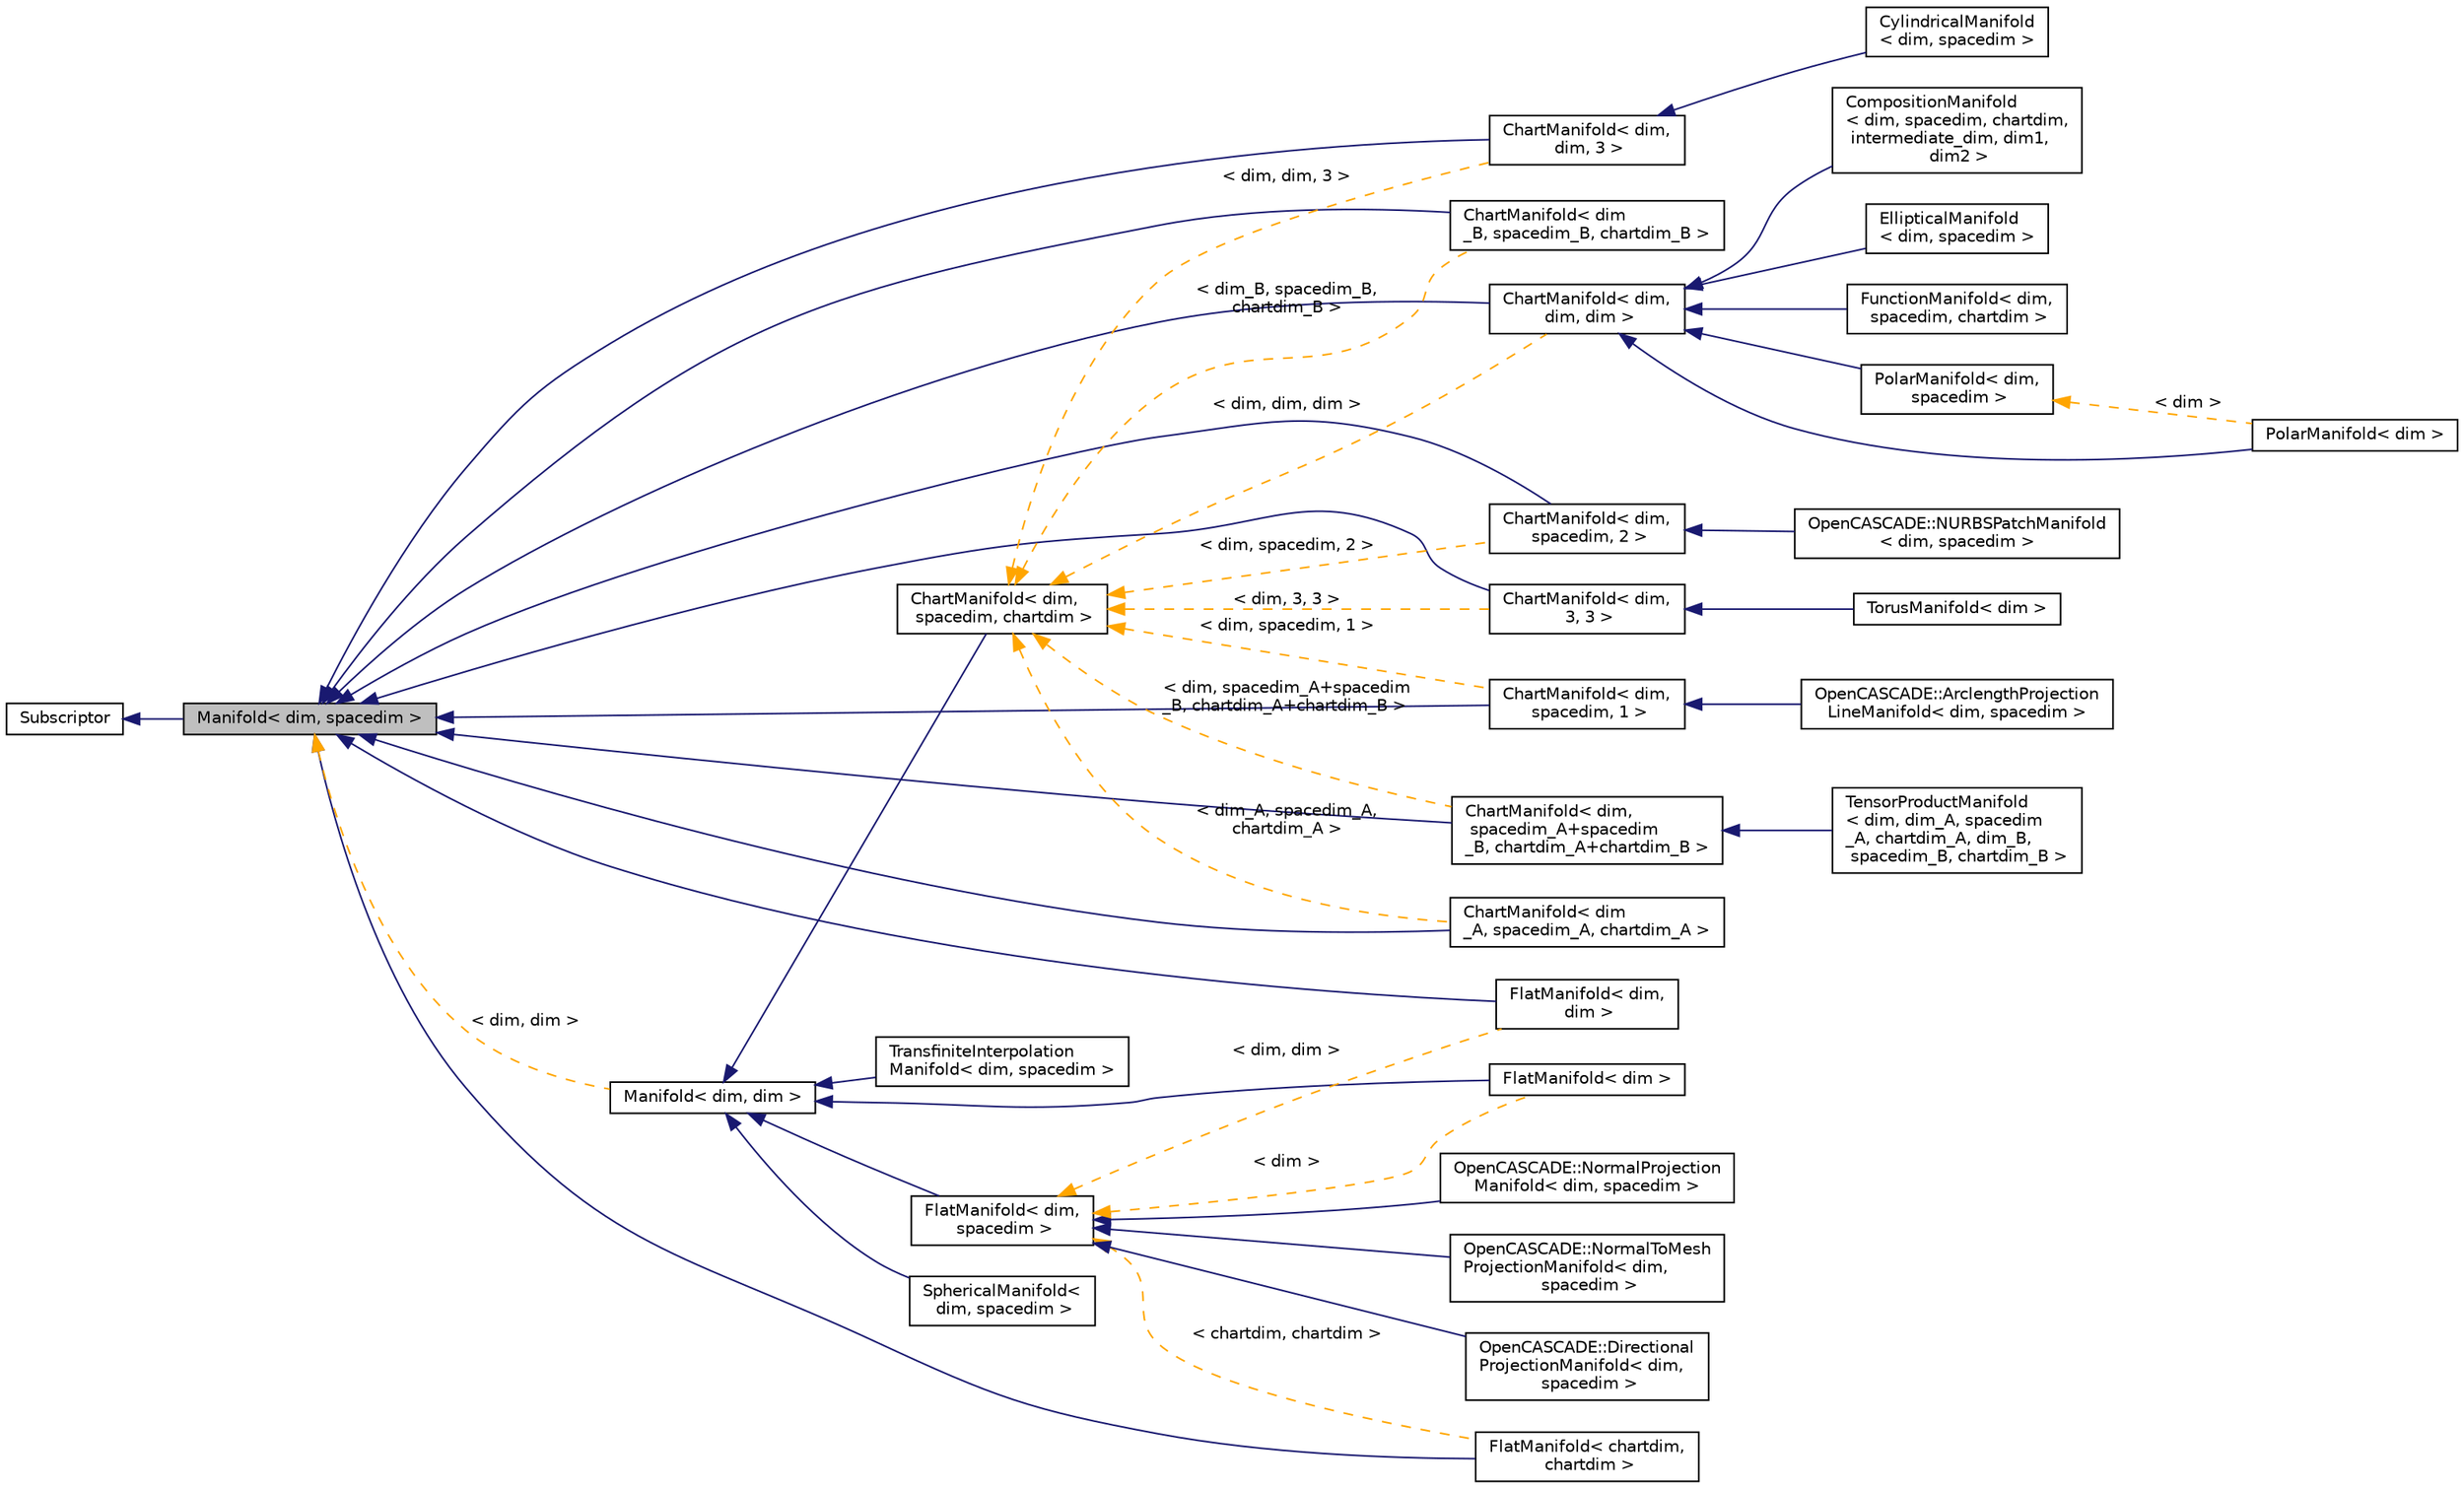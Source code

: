 digraph "Manifold&lt; dim, spacedim &gt;"
{
 // LATEX_PDF_SIZE
  edge [fontname="Helvetica",fontsize="10",labelfontname="Helvetica",labelfontsize="10"];
  node [fontname="Helvetica",fontsize="10",shape=record];
  rankdir="LR";
  Node1 [label="Manifold\< dim, spacedim \>",height=0.2,width=0.4,color="black", fillcolor="grey75", style="filled", fontcolor="black",tooltip=" "];
  Node2 -> Node1 [dir="back",color="midnightblue",fontsize="10",style="solid",fontname="Helvetica"];
  Node2 [label="Subscriptor",height=0.2,width=0.4,color="black", fillcolor="white", style="filled",URL="$classSubscriptor.html",tooltip=" "];
  Node1 -> Node3 [dir="back",color="midnightblue",fontsize="10",style="solid",fontname="Helvetica"];
  Node3 [label="ChartManifold\< dim,\l 3, 3 \>",height=0.2,width=0.4,color="black", fillcolor="white", style="filled",URL="$classChartManifold.html",tooltip=" "];
  Node3 -> Node4 [dir="back",color="midnightblue",fontsize="10",style="solid",fontname="Helvetica"];
  Node4 [label="TorusManifold\< dim \>",height=0.2,width=0.4,color="black", fillcolor="white", style="filled",URL="$classTorusManifold.html",tooltip=" "];
  Node1 -> Node5 [dir="back",color="midnightblue",fontsize="10",style="solid",fontname="Helvetica"];
  Node5 [label="ChartManifold\< dim,\l dim, 3 \>",height=0.2,width=0.4,color="black", fillcolor="white", style="filled",URL="$classChartManifold.html",tooltip=" "];
  Node5 -> Node6 [dir="back",color="midnightblue",fontsize="10",style="solid",fontname="Helvetica"];
  Node6 [label="CylindricalManifold\l\< dim, spacedim \>",height=0.2,width=0.4,color="black", fillcolor="white", style="filled",URL="$classCylindricalManifold.html",tooltip=" "];
  Node1 -> Node7 [dir="back",color="midnightblue",fontsize="10",style="solid",fontname="Helvetica"];
  Node7 [label="ChartManifold\< dim,\l dim, dim \>",height=0.2,width=0.4,color="black", fillcolor="white", style="filled",URL="$classChartManifold.html",tooltip=" "];
  Node7 -> Node8 [dir="back",color="midnightblue",fontsize="10",style="solid",fontname="Helvetica"];
  Node8 [label="CompositionManifold\l\< dim, spacedim, chartdim,\l intermediate_dim, dim1,\l dim2 \>",height=0.2,width=0.4,color="black", fillcolor="white", style="filled",URL="$classCompositionManifold.html",tooltip=" "];
  Node7 -> Node9 [dir="back",color="midnightblue",fontsize="10",style="solid",fontname="Helvetica"];
  Node9 [label="EllipticalManifold\l\< dim, spacedim \>",height=0.2,width=0.4,color="black", fillcolor="white", style="filled",URL="$classEllipticalManifold.html",tooltip=" "];
  Node7 -> Node10 [dir="back",color="midnightblue",fontsize="10",style="solid",fontname="Helvetica"];
  Node10 [label="FunctionManifold\< dim,\l spacedim, chartdim \>",height=0.2,width=0.4,color="black", fillcolor="white", style="filled",URL="$classFunctionManifold.html",tooltip=" "];
  Node7 -> Node11 [dir="back",color="midnightblue",fontsize="10",style="solid",fontname="Helvetica"];
  Node11 [label="PolarManifold\< dim,\l spacedim \>",height=0.2,width=0.4,color="black", fillcolor="white", style="filled",URL="$classPolarManifold.html",tooltip=" "];
  Node11 -> Node12 [dir="back",color="orange",fontsize="10",style="dashed",label=" \< dim \>" ,fontname="Helvetica"];
  Node12 [label="PolarManifold\< dim \>",height=0.2,width=0.4,color="black", fillcolor="white", style="filled",URL="$classPolarManifold.html",tooltip=" "];
  Node7 -> Node12 [dir="back",color="midnightblue",fontsize="10",style="solid",fontname="Helvetica"];
  Node1 -> Node13 [dir="back",color="midnightblue",fontsize="10",style="solid",fontname="Helvetica"];
  Node13 [label="ChartManifold\< dim,\l spacedim, 1 \>",height=0.2,width=0.4,color="black", fillcolor="white", style="filled",URL="$classChartManifold.html",tooltip=" "];
  Node13 -> Node14 [dir="back",color="midnightblue",fontsize="10",style="solid",fontname="Helvetica"];
  Node14 [label="OpenCASCADE::ArclengthProjection\lLineManifold\< dim, spacedim \>",height=0.2,width=0.4,color="black", fillcolor="white", style="filled",URL="$classOpenCASCADE_1_1ArclengthProjectionLineManifold.html",tooltip=" "];
  Node1 -> Node15 [dir="back",color="midnightblue",fontsize="10",style="solid",fontname="Helvetica"];
  Node15 [label="ChartManifold\< dim,\l spacedim, 2 \>",height=0.2,width=0.4,color="black", fillcolor="white", style="filled",URL="$classChartManifold.html",tooltip=" "];
  Node15 -> Node16 [dir="back",color="midnightblue",fontsize="10",style="solid",fontname="Helvetica"];
  Node16 [label="OpenCASCADE::NURBSPatchManifold\l\< dim, spacedim \>",height=0.2,width=0.4,color="black", fillcolor="white", style="filled",URL="$classOpenCASCADE_1_1NURBSPatchManifold.html",tooltip=" "];
  Node1 -> Node17 [dir="back",color="midnightblue",fontsize="10",style="solid",fontname="Helvetica"];
  Node17 [label="ChartManifold\< dim,\l spacedim_A+spacedim\l_B, chartdim_A+chartdim_B \>",height=0.2,width=0.4,color="black", fillcolor="white", style="filled",URL="$classChartManifold.html",tooltip=" "];
  Node17 -> Node18 [dir="back",color="midnightblue",fontsize="10",style="solid",fontname="Helvetica"];
  Node18 [label="TensorProductManifold\l\< dim, dim_A, spacedim\l_A, chartdim_A, dim_B,\l spacedim_B, chartdim_B \>",height=0.2,width=0.4,color="black", fillcolor="white", style="filled",URL="$classTensorProductManifold.html",tooltip="Tensor product manifold of two ChartManifolds. This manifold will combine the ChartManifolds A and B ..."];
  Node1 -> Node19 [dir="back",color="midnightblue",fontsize="10",style="solid",fontname="Helvetica"];
  Node19 [label="ChartManifold\< dim\l_A, spacedim_A, chartdim_A \>",height=0.2,width=0.4,color="black", fillcolor="white", style="filled",URL="$classChartManifold.html",tooltip=" "];
  Node1 -> Node20 [dir="back",color="midnightblue",fontsize="10",style="solid",fontname="Helvetica"];
  Node20 [label="ChartManifold\< dim\l_B, spacedim_B, chartdim_B \>",height=0.2,width=0.4,color="black", fillcolor="white", style="filled",URL="$classChartManifold.html",tooltip=" "];
  Node1 -> Node21 [dir="back",color="midnightblue",fontsize="10",style="solid",fontname="Helvetica"];
  Node21 [label="FlatManifold\< chartdim,\l chartdim \>",height=0.2,width=0.4,color="black", fillcolor="white", style="filled",URL="$classFlatManifold.html",tooltip=" "];
  Node1 -> Node22 [dir="back",color="midnightblue",fontsize="10",style="solid",fontname="Helvetica"];
  Node22 [label="FlatManifold\< dim,\l dim \>",height=0.2,width=0.4,color="black", fillcolor="white", style="filled",URL="$classFlatManifold.html",tooltip=" "];
  Node1 -> Node23 [dir="back",color="orange",fontsize="10",style="dashed",label=" \< dim, dim \>" ,fontname="Helvetica"];
  Node23 [label="Manifold\< dim, dim \>",height=0.2,width=0.4,color="black", fillcolor="white", style="filled",URL="$classManifold.html",tooltip=" "];
  Node23 -> Node24 [dir="back",color="midnightblue",fontsize="10",style="solid",fontname="Helvetica"];
  Node24 [label="ChartManifold\< dim,\l spacedim, chartdim \>",height=0.2,width=0.4,color="black", fillcolor="white", style="filled",URL="$classChartManifold.html",tooltip=" "];
  Node24 -> Node15 [dir="back",color="orange",fontsize="10",style="dashed",label=" \< dim, spacedim, 2 \>" ,fontname="Helvetica"];
  Node24 -> Node20 [dir="back",color="orange",fontsize="10",style="dashed",label=" \< dim_B, spacedim_B,\l chartdim_B \>" ,fontname="Helvetica"];
  Node24 -> Node13 [dir="back",color="orange",fontsize="10",style="dashed",label=" \< dim, spacedim, 1 \>" ,fontname="Helvetica"];
  Node24 -> Node5 [dir="back",color="orange",fontsize="10",style="dashed",label=" \< dim, dim, 3 \>" ,fontname="Helvetica"];
  Node24 -> Node19 [dir="back",color="orange",fontsize="10",style="dashed",label=" \< dim_A, spacedim_A,\l chartdim_A \>" ,fontname="Helvetica"];
  Node24 -> Node7 [dir="back",color="orange",fontsize="10",style="dashed",label=" \< dim, dim, dim \>" ,fontname="Helvetica"];
  Node24 -> Node3 [dir="back",color="orange",fontsize="10",style="dashed",label=" \< dim, 3, 3 \>" ,fontname="Helvetica"];
  Node24 -> Node17 [dir="back",color="orange",fontsize="10",style="dashed",label=" \< dim, spacedim_A+spacedim\l_B, chartdim_A+chartdim_B \>" ,fontname="Helvetica"];
  Node23 -> Node25 [dir="back",color="midnightblue",fontsize="10",style="solid",fontname="Helvetica"];
  Node25 [label="FlatManifold\< dim,\l spacedim \>",height=0.2,width=0.4,color="black", fillcolor="white", style="filled",URL="$classFlatManifold.html",tooltip=" "];
  Node25 -> Node26 [dir="back",color="midnightblue",fontsize="10",style="solid",fontname="Helvetica"];
  Node26 [label="OpenCASCADE::Directional\lProjectionManifold\< dim,\l spacedim \>",height=0.2,width=0.4,color="black", fillcolor="white", style="filled",URL="$classOpenCASCADE_1_1DirectionalProjectionManifold.html",tooltip=" "];
  Node25 -> Node27 [dir="back",color="midnightblue",fontsize="10",style="solid",fontname="Helvetica"];
  Node27 [label="OpenCASCADE::NormalProjection\lManifold\< dim, spacedim \>",height=0.2,width=0.4,color="black", fillcolor="white", style="filled",URL="$classOpenCASCADE_1_1NormalProjectionManifold.html",tooltip=" "];
  Node25 -> Node28 [dir="back",color="midnightblue",fontsize="10",style="solid",fontname="Helvetica"];
  Node28 [label="OpenCASCADE::NormalToMesh\lProjectionManifold\< dim,\l spacedim \>",height=0.2,width=0.4,color="black", fillcolor="white", style="filled",URL="$classOpenCASCADE_1_1NormalToMeshProjectionManifold.html",tooltip=" "];
  Node25 -> Node22 [dir="back",color="orange",fontsize="10",style="dashed",label=" \< dim, dim \>" ,fontname="Helvetica"];
  Node25 -> Node21 [dir="back",color="orange",fontsize="10",style="dashed",label=" \< chartdim, chartdim \>" ,fontname="Helvetica"];
  Node25 -> Node29 [dir="back",color="orange",fontsize="10",style="dashed",label=" \< dim \>" ,fontname="Helvetica"];
  Node29 [label="FlatManifold\< dim \>",height=0.2,width=0.4,color="black", fillcolor="white", style="filled",URL="$classFlatManifold.html",tooltip=" "];
  Node23 -> Node29 [dir="back",color="midnightblue",fontsize="10",style="solid",fontname="Helvetica"];
  Node23 -> Node30 [dir="back",color="midnightblue",fontsize="10",style="solid",fontname="Helvetica"];
  Node30 [label="SphericalManifold\<\l dim, spacedim \>",height=0.2,width=0.4,color="black", fillcolor="white", style="filled",URL="$classSphericalManifold.html",tooltip=" "];
  Node23 -> Node31 [dir="back",color="midnightblue",fontsize="10",style="solid",fontname="Helvetica"];
  Node31 [label="TransfiniteInterpolation\lManifold\< dim, spacedim \>",height=0.2,width=0.4,color="black", fillcolor="white", style="filled",URL="$classTransfiniteInterpolationManifold.html",tooltip=" "];
}
